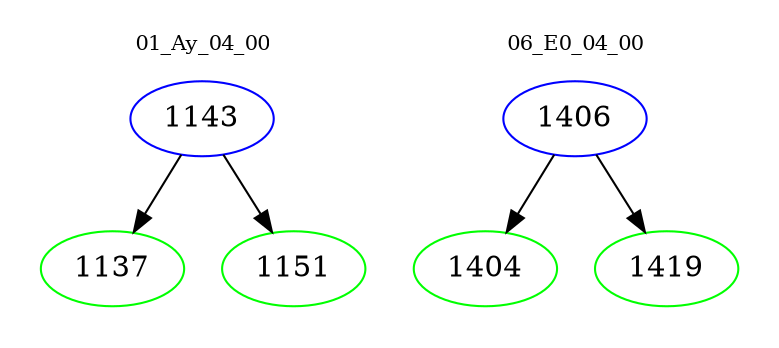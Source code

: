 digraph{
subgraph cluster_0 {
color = white
label = "01_Ay_04_00";
fontsize=10;
T0_1143 [label="1143", color="blue"]
T0_1143 -> T0_1137 [color="black"]
T0_1137 [label="1137", color="green"]
T0_1143 -> T0_1151 [color="black"]
T0_1151 [label="1151", color="green"]
}
subgraph cluster_1 {
color = white
label = "06_E0_04_00";
fontsize=10;
T1_1406 [label="1406", color="blue"]
T1_1406 -> T1_1404 [color="black"]
T1_1404 [label="1404", color="green"]
T1_1406 -> T1_1419 [color="black"]
T1_1419 [label="1419", color="green"]
}
}
